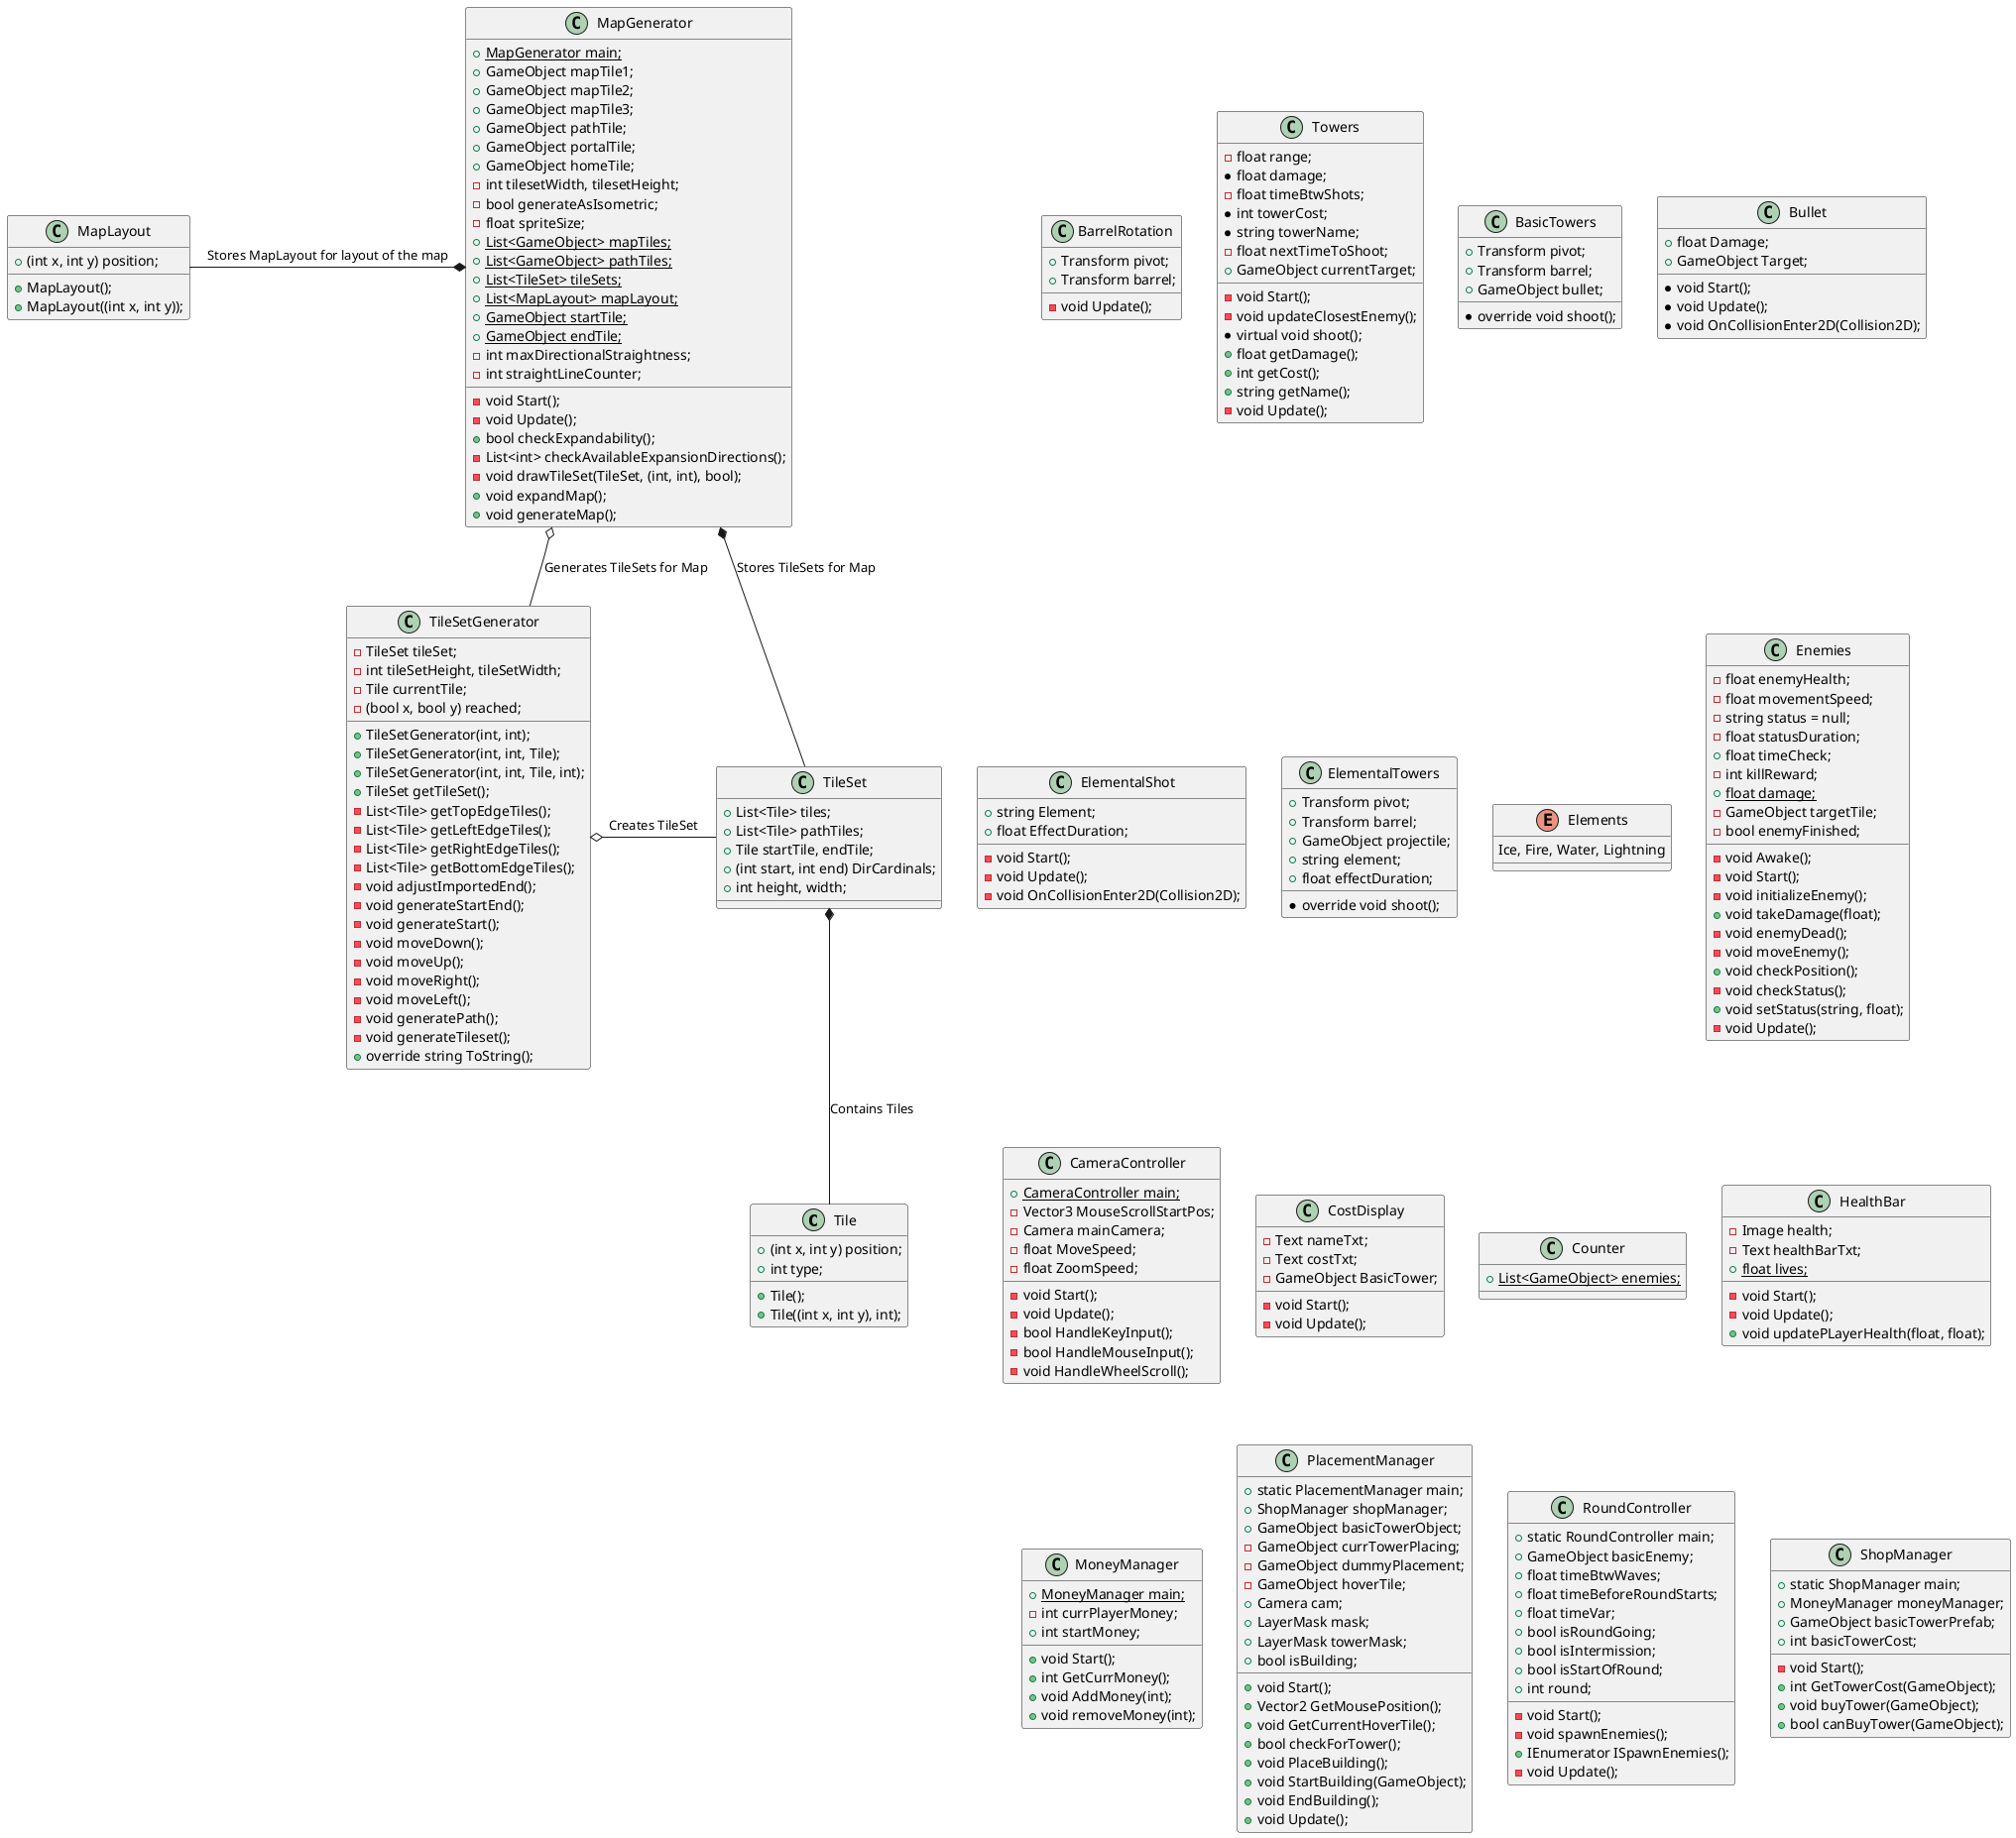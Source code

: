 @startuml
    class Tile {
        + {field} (int x, int y) position;
        + int type;
        + Tile();
        + Tile((int x, int y), int);
    }

    class MapLayout {
        + {field} (int x, int y) position;
        + MapLayout();
        + MapLayout((int x, int y));
    }

    class TileSet {
        + List<Tile> tiles;
        + List<Tile> pathTiles;
        + Tile startTile, endTile;
        + {field} (int start, int end) DirCardinals;
        + int height, width;
    }

    class TileSetGenerator {
        - TileSet tileSet;
        - int tileSetHeight, tileSetWidth;
        - Tile currentTile;
        - {field} (bool x, bool y) reached;
        + TileSetGenerator(int, int);
        + TileSetGenerator(int, int, Tile);
        + TileSetGenerator(int, int, Tile, int);
        + TileSet getTileSet();
        - List<Tile> getTopEdgeTiles();
        - List<Tile> getLeftEdgeTiles();
        - List<Tile> getRightEdgeTiles();
        - List<Tile> getBottomEdgeTiles();
        - void adjustImportedEnd();
        - void generateStartEnd();
        - void generateStart();
        - void moveDown();
        - void moveUp();
        - void moveRight();
        - void moveLeft();
        - void generatePath();
        - void generateTileset();
        + override string ToString();
    }

    class MapGenerator {
        + {static} MapGenerator main;
        + GameObject mapTile1;
        + GameObject mapTile2;
        + GameObject mapTile3;
        + GameObject pathTile;
        + GameObject portalTile;
        + GameObject homeTile;
        - int tilesetWidth, tilesetHeight;
        - bool generateAsIsometric;
        - float spriteSize;
        + {static} List<GameObject> mapTiles;
        + {static} List<GameObject> pathTiles;
        + {static} List<TileSet> tileSets;
        + {static} List<MapLayout> mapLayout;
        + {static} GameObject startTile;
        + {static} GameObject endTile;
        - int maxDirectionalStraightness;
        - int straightLineCounter;
        - void Start();
        - void Update();
        + bool checkExpandability();
        - List<int> checkAvailableExpansionDirections();
        - void drawTileSet(TileSet, (int, int), bool);
        + void expandMap();
        + void generateMap();
    }

    MapLayout -* MapGenerator: Stores MapLayout for layout of the map
    MapGenerator o-- TileSetGenerator: Generates TileSets for Map
    TileSetGenerator o- TileSet: Creates TileSet
    TileSet *-- Tile: Contains Tiles
    MapGenerator *-- TileSet: Stores TileSets for Map

    class BarrelRotation {
        + Transform pivot;
        + Transform barrel;
        - void Update();
    }

    class Towers {
        - float range;
        * float damage;
        - float timeBtwShots;
        * int towerCost;
        * string towerName;
        - float nextTimeToShoot;
        + GameObject currentTarget;
        - void Start();
        - void updateClosestEnemy();
        * virtual void shoot();
        + float getDamage();
        + int getCost();
        + string getName();
        - void Update();
    }

    class BasicTowers {
        + Transform pivot;
        + Transform barrel;
        + GameObject bullet;
        * override void shoot();
    }

    class Bullet {
        + float Damage;
        + GameObject Target;
        * void Start();
        * void Update();
        * void OnCollisionEnter2D(Collision2D);
    }

    class ElementalShot {
        + string Element;
        + float EffectDuration;
        - void Start();
        - void Update();
        - void OnCollisionEnter2D(Collision2D);
    }

    class ElementalTowers {
        + Transform pivot;
        + Transform barrel;
        + GameObject projectile;
        + string element;
        + float effectDuration;
        * override void shoot();
    }

    enum Elements {
        Ice, Fire, Water, Lightning
    }


    class Enemies {
        - float enemyHealth;
        - float movementSpeed;
        - string status = null;
        - float statusDuration;
        + float timeCheck;
        - int killReward;
        + {static} float damage;
        - GameObject targetTile;
        - bool enemyFinished;
        - void Awake();
        - void Start();
        - void initializeEnemy();
        + void takeDamage(float);
        - void enemyDead();
        - void moveEnemy();
        + void checkPosition();
        - void checkStatus();
        + void setStatus(string, float);
        - void Update();
    }

    class CameraController {
        + {static} CameraController main;
        - Vector3 MouseScrollStartPos;
        - Camera mainCamera;
        - float MoveSpeed;
        - float ZoomSpeed;
        - void Start();
        - void Update();
        - bool HandleKeyInput();
        - bool HandleMouseInput();
        - void HandleWheelScroll();
    }

    class CostDisplay {
        - Text nameTxt;
        - Text costTxt;
        - GameObject BasicTower;
        - void Start();
        - void Update();
    }

    class Counter {
        + {static} List<GameObject> enemies;
    }

    class HealthBar {
        - Image health;
        - Text healthBarTxt;
        + {static} float lives;
        - void Start();
        - void Update();
        + void updatePLayerHealth(float, float);
    }

    class MoneyManager {
        + {static} MoneyManager main;
        - int currPlayerMoney;
        + int startMoney;
        + void Start();
        + int GetCurrMoney();
        + void AddMoney(int);
        + void removeMoney(int);
    }

    class PlacementManager {
        + static PlacementManager main;
        + ShopManager shopManager;
        + GameObject basicTowerObject;
        - GameObject currTowerPlacing;
        - GameObject dummyPlacement;
        - GameObject hoverTile;
        + Camera cam;
        + LayerMask mask;
        + LayerMask towerMask;
        + bool isBuilding;
        + void Start();
        + Vector2 GetMousePosition();
        + void GetCurrentHoverTile();
        + bool checkForTower();
        + void PlaceBuilding();
        + void StartBuilding(GameObject);
        + void EndBuilding();
        + void Update();
    }

    class RoundController {
        + static RoundController main;
        + GameObject basicEnemy;
        + float timeBtwWaves;
        + float timeBeforeRoundStarts;
        + float timeVar;
        + bool isRoundGoing;
        + bool isIntermission;
        + bool isStartOfRound;
        + int round;
        - void Start();
        - void spawnEnemies();
        + IEnumerator ISpawnEnemies();
        - void Update();
    }

    class ShopManager {
        + static ShopManager main;
        + MoneyManager moneyManager;
        + GameObject basicTowerPrefab;
        + int basicTowerCost;
        - void Start();
        + int GetTowerCost(GameObject);
        + void buyTower(GameObject);
        + bool canBuyTower(GameObject);
    }
@enduml